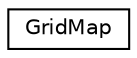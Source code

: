 digraph "Graphical Class Hierarchy"
{
 // LATEX_PDF_SIZE
  edge [fontname="Helvetica",fontsize="10",labelfontname="Helvetica",labelfontsize="10"];
  node [fontname="Helvetica",fontsize="10",shape=record];
  rankdir="LR";
  Node0 [label="GridMap",height=0.2,width=0.4,color="black", fillcolor="white", style="filled",URL="$struct_grid_map.html",tooltip="A simplified version of the Grid structure for making non-adaptive maps of the lensing quantities (ka..."];
}
